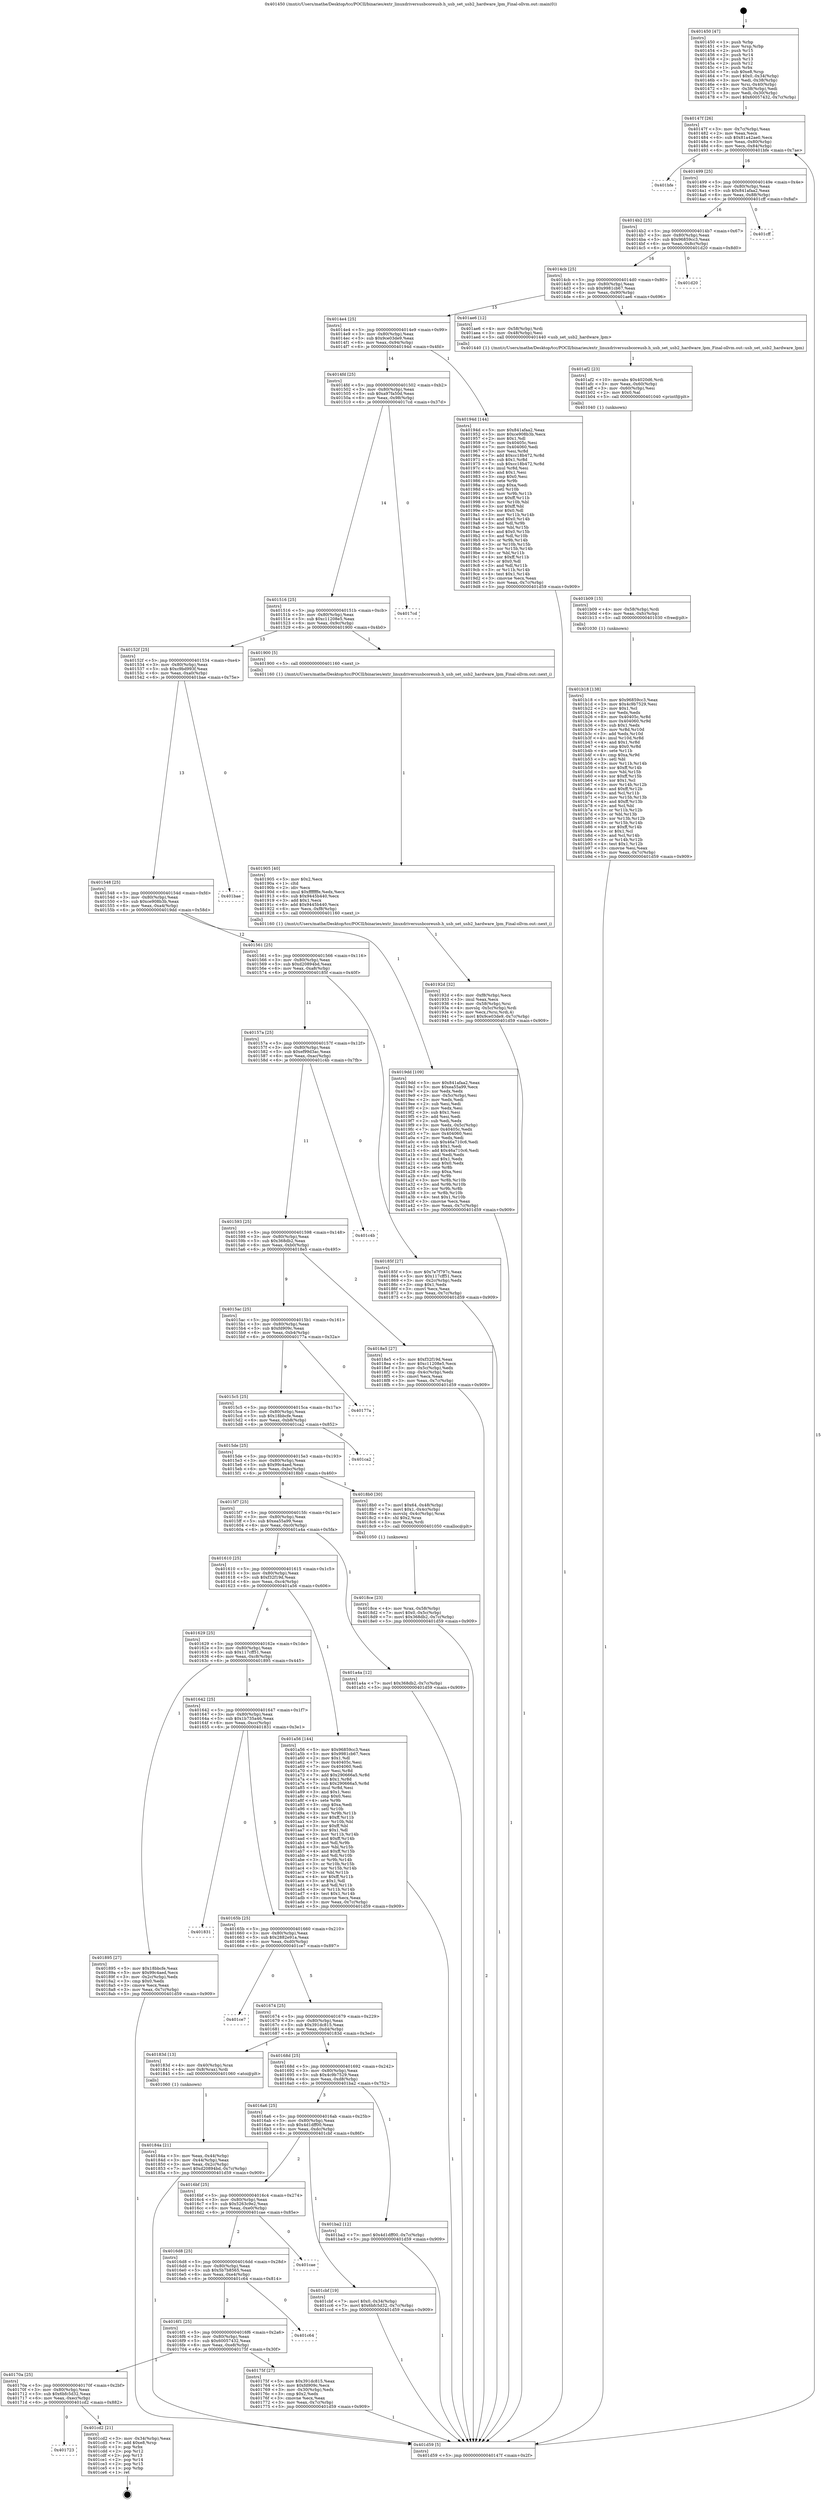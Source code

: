 digraph "0x401450" {
  label = "0x401450 (/mnt/c/Users/mathe/Desktop/tcc/POCII/binaries/extr_linuxdriversusbcoreusb.h_usb_set_usb2_hardware_lpm_Final-ollvm.out::main(0))"
  labelloc = "t"
  node[shape=record]

  Entry [label="",width=0.3,height=0.3,shape=circle,fillcolor=black,style=filled]
  "0x40147f" [label="{
     0x40147f [26]\l
     | [instrs]\l
     &nbsp;&nbsp;0x40147f \<+3\>: mov -0x7c(%rbp),%eax\l
     &nbsp;&nbsp;0x401482 \<+2\>: mov %eax,%ecx\l
     &nbsp;&nbsp;0x401484 \<+6\>: sub $0x81a42ae0,%ecx\l
     &nbsp;&nbsp;0x40148a \<+3\>: mov %eax,-0x80(%rbp)\l
     &nbsp;&nbsp;0x40148d \<+6\>: mov %ecx,-0x84(%rbp)\l
     &nbsp;&nbsp;0x401493 \<+6\>: je 0000000000401bfe \<main+0x7ae\>\l
  }"]
  "0x401bfe" [label="{
     0x401bfe\l
  }", style=dashed]
  "0x401499" [label="{
     0x401499 [25]\l
     | [instrs]\l
     &nbsp;&nbsp;0x401499 \<+5\>: jmp 000000000040149e \<main+0x4e\>\l
     &nbsp;&nbsp;0x40149e \<+3\>: mov -0x80(%rbp),%eax\l
     &nbsp;&nbsp;0x4014a1 \<+5\>: sub $0x841afaa2,%eax\l
     &nbsp;&nbsp;0x4014a6 \<+6\>: mov %eax,-0x88(%rbp)\l
     &nbsp;&nbsp;0x4014ac \<+6\>: je 0000000000401cff \<main+0x8af\>\l
  }"]
  Exit [label="",width=0.3,height=0.3,shape=circle,fillcolor=black,style=filled,peripheries=2]
  "0x401cff" [label="{
     0x401cff\l
  }", style=dashed]
  "0x4014b2" [label="{
     0x4014b2 [25]\l
     | [instrs]\l
     &nbsp;&nbsp;0x4014b2 \<+5\>: jmp 00000000004014b7 \<main+0x67\>\l
     &nbsp;&nbsp;0x4014b7 \<+3\>: mov -0x80(%rbp),%eax\l
     &nbsp;&nbsp;0x4014ba \<+5\>: sub $0x96859cc3,%eax\l
     &nbsp;&nbsp;0x4014bf \<+6\>: mov %eax,-0x8c(%rbp)\l
     &nbsp;&nbsp;0x4014c5 \<+6\>: je 0000000000401d20 \<main+0x8d0\>\l
  }"]
  "0x401723" [label="{
     0x401723\l
  }", style=dashed]
  "0x401d20" [label="{
     0x401d20\l
  }", style=dashed]
  "0x4014cb" [label="{
     0x4014cb [25]\l
     | [instrs]\l
     &nbsp;&nbsp;0x4014cb \<+5\>: jmp 00000000004014d0 \<main+0x80\>\l
     &nbsp;&nbsp;0x4014d0 \<+3\>: mov -0x80(%rbp),%eax\l
     &nbsp;&nbsp;0x4014d3 \<+5\>: sub $0x9981cb67,%eax\l
     &nbsp;&nbsp;0x4014d8 \<+6\>: mov %eax,-0x90(%rbp)\l
     &nbsp;&nbsp;0x4014de \<+6\>: je 0000000000401ae6 \<main+0x696\>\l
  }"]
  "0x401cd2" [label="{
     0x401cd2 [21]\l
     | [instrs]\l
     &nbsp;&nbsp;0x401cd2 \<+3\>: mov -0x34(%rbp),%eax\l
     &nbsp;&nbsp;0x401cd5 \<+7\>: add $0xe8,%rsp\l
     &nbsp;&nbsp;0x401cdc \<+1\>: pop %rbx\l
     &nbsp;&nbsp;0x401cdd \<+2\>: pop %r12\l
     &nbsp;&nbsp;0x401cdf \<+2\>: pop %r13\l
     &nbsp;&nbsp;0x401ce1 \<+2\>: pop %r14\l
     &nbsp;&nbsp;0x401ce3 \<+2\>: pop %r15\l
     &nbsp;&nbsp;0x401ce5 \<+1\>: pop %rbp\l
     &nbsp;&nbsp;0x401ce6 \<+1\>: ret\l
  }"]
  "0x401ae6" [label="{
     0x401ae6 [12]\l
     | [instrs]\l
     &nbsp;&nbsp;0x401ae6 \<+4\>: mov -0x58(%rbp),%rdi\l
     &nbsp;&nbsp;0x401aea \<+3\>: mov -0x48(%rbp),%esi\l
     &nbsp;&nbsp;0x401aed \<+5\>: call 0000000000401440 \<usb_set_usb2_hardware_lpm\>\l
     | [calls]\l
     &nbsp;&nbsp;0x401440 \{1\} (/mnt/c/Users/mathe/Desktop/tcc/POCII/binaries/extr_linuxdriversusbcoreusb.h_usb_set_usb2_hardware_lpm_Final-ollvm.out::usb_set_usb2_hardware_lpm)\l
  }"]
  "0x4014e4" [label="{
     0x4014e4 [25]\l
     | [instrs]\l
     &nbsp;&nbsp;0x4014e4 \<+5\>: jmp 00000000004014e9 \<main+0x99\>\l
     &nbsp;&nbsp;0x4014e9 \<+3\>: mov -0x80(%rbp),%eax\l
     &nbsp;&nbsp;0x4014ec \<+5\>: sub $0x9ce03de9,%eax\l
     &nbsp;&nbsp;0x4014f1 \<+6\>: mov %eax,-0x94(%rbp)\l
     &nbsp;&nbsp;0x4014f7 \<+6\>: je 000000000040194d \<main+0x4fd\>\l
  }"]
  "0x401b18" [label="{
     0x401b18 [138]\l
     | [instrs]\l
     &nbsp;&nbsp;0x401b18 \<+5\>: mov $0x96859cc3,%eax\l
     &nbsp;&nbsp;0x401b1d \<+5\>: mov $0x4c9b7529,%esi\l
     &nbsp;&nbsp;0x401b22 \<+2\>: mov $0x1,%cl\l
     &nbsp;&nbsp;0x401b24 \<+2\>: xor %edx,%edx\l
     &nbsp;&nbsp;0x401b26 \<+8\>: mov 0x40405c,%r8d\l
     &nbsp;&nbsp;0x401b2e \<+8\>: mov 0x404060,%r9d\l
     &nbsp;&nbsp;0x401b36 \<+3\>: sub $0x1,%edx\l
     &nbsp;&nbsp;0x401b39 \<+3\>: mov %r8d,%r10d\l
     &nbsp;&nbsp;0x401b3c \<+3\>: add %edx,%r10d\l
     &nbsp;&nbsp;0x401b3f \<+4\>: imul %r10d,%r8d\l
     &nbsp;&nbsp;0x401b43 \<+4\>: and $0x1,%r8d\l
     &nbsp;&nbsp;0x401b47 \<+4\>: cmp $0x0,%r8d\l
     &nbsp;&nbsp;0x401b4b \<+4\>: sete %r11b\l
     &nbsp;&nbsp;0x401b4f \<+4\>: cmp $0xa,%r9d\l
     &nbsp;&nbsp;0x401b53 \<+3\>: setl %bl\l
     &nbsp;&nbsp;0x401b56 \<+3\>: mov %r11b,%r14b\l
     &nbsp;&nbsp;0x401b59 \<+4\>: xor $0xff,%r14b\l
     &nbsp;&nbsp;0x401b5d \<+3\>: mov %bl,%r15b\l
     &nbsp;&nbsp;0x401b60 \<+4\>: xor $0xff,%r15b\l
     &nbsp;&nbsp;0x401b64 \<+3\>: xor $0x1,%cl\l
     &nbsp;&nbsp;0x401b67 \<+3\>: mov %r14b,%r12b\l
     &nbsp;&nbsp;0x401b6a \<+4\>: and $0xff,%r12b\l
     &nbsp;&nbsp;0x401b6e \<+3\>: and %cl,%r11b\l
     &nbsp;&nbsp;0x401b71 \<+3\>: mov %r15b,%r13b\l
     &nbsp;&nbsp;0x401b74 \<+4\>: and $0xff,%r13b\l
     &nbsp;&nbsp;0x401b78 \<+2\>: and %cl,%bl\l
     &nbsp;&nbsp;0x401b7a \<+3\>: or %r11b,%r12b\l
     &nbsp;&nbsp;0x401b7d \<+3\>: or %bl,%r13b\l
     &nbsp;&nbsp;0x401b80 \<+3\>: xor %r13b,%r12b\l
     &nbsp;&nbsp;0x401b83 \<+3\>: or %r15b,%r14b\l
     &nbsp;&nbsp;0x401b86 \<+4\>: xor $0xff,%r14b\l
     &nbsp;&nbsp;0x401b8a \<+3\>: or $0x1,%cl\l
     &nbsp;&nbsp;0x401b8d \<+3\>: and %cl,%r14b\l
     &nbsp;&nbsp;0x401b90 \<+3\>: or %r14b,%r12b\l
     &nbsp;&nbsp;0x401b93 \<+4\>: test $0x1,%r12b\l
     &nbsp;&nbsp;0x401b97 \<+3\>: cmovne %esi,%eax\l
     &nbsp;&nbsp;0x401b9a \<+3\>: mov %eax,-0x7c(%rbp)\l
     &nbsp;&nbsp;0x401b9d \<+5\>: jmp 0000000000401d59 \<main+0x909\>\l
  }"]
  "0x40194d" [label="{
     0x40194d [144]\l
     | [instrs]\l
     &nbsp;&nbsp;0x40194d \<+5\>: mov $0x841afaa2,%eax\l
     &nbsp;&nbsp;0x401952 \<+5\>: mov $0xce908b3b,%ecx\l
     &nbsp;&nbsp;0x401957 \<+2\>: mov $0x1,%dl\l
     &nbsp;&nbsp;0x401959 \<+7\>: mov 0x40405c,%esi\l
     &nbsp;&nbsp;0x401960 \<+7\>: mov 0x404060,%edi\l
     &nbsp;&nbsp;0x401967 \<+3\>: mov %esi,%r8d\l
     &nbsp;&nbsp;0x40196a \<+7\>: add $0xcc18b472,%r8d\l
     &nbsp;&nbsp;0x401971 \<+4\>: sub $0x1,%r8d\l
     &nbsp;&nbsp;0x401975 \<+7\>: sub $0xcc18b472,%r8d\l
     &nbsp;&nbsp;0x40197c \<+4\>: imul %r8d,%esi\l
     &nbsp;&nbsp;0x401980 \<+3\>: and $0x1,%esi\l
     &nbsp;&nbsp;0x401983 \<+3\>: cmp $0x0,%esi\l
     &nbsp;&nbsp;0x401986 \<+4\>: sete %r9b\l
     &nbsp;&nbsp;0x40198a \<+3\>: cmp $0xa,%edi\l
     &nbsp;&nbsp;0x40198d \<+4\>: setl %r10b\l
     &nbsp;&nbsp;0x401991 \<+3\>: mov %r9b,%r11b\l
     &nbsp;&nbsp;0x401994 \<+4\>: xor $0xff,%r11b\l
     &nbsp;&nbsp;0x401998 \<+3\>: mov %r10b,%bl\l
     &nbsp;&nbsp;0x40199b \<+3\>: xor $0xff,%bl\l
     &nbsp;&nbsp;0x40199e \<+3\>: xor $0x0,%dl\l
     &nbsp;&nbsp;0x4019a1 \<+3\>: mov %r11b,%r14b\l
     &nbsp;&nbsp;0x4019a4 \<+4\>: and $0x0,%r14b\l
     &nbsp;&nbsp;0x4019a8 \<+3\>: and %dl,%r9b\l
     &nbsp;&nbsp;0x4019ab \<+3\>: mov %bl,%r15b\l
     &nbsp;&nbsp;0x4019ae \<+4\>: and $0x0,%r15b\l
     &nbsp;&nbsp;0x4019b2 \<+3\>: and %dl,%r10b\l
     &nbsp;&nbsp;0x4019b5 \<+3\>: or %r9b,%r14b\l
     &nbsp;&nbsp;0x4019b8 \<+3\>: or %r10b,%r15b\l
     &nbsp;&nbsp;0x4019bb \<+3\>: xor %r15b,%r14b\l
     &nbsp;&nbsp;0x4019be \<+3\>: or %bl,%r11b\l
     &nbsp;&nbsp;0x4019c1 \<+4\>: xor $0xff,%r11b\l
     &nbsp;&nbsp;0x4019c5 \<+3\>: or $0x0,%dl\l
     &nbsp;&nbsp;0x4019c8 \<+3\>: and %dl,%r11b\l
     &nbsp;&nbsp;0x4019cb \<+3\>: or %r11b,%r14b\l
     &nbsp;&nbsp;0x4019ce \<+4\>: test $0x1,%r14b\l
     &nbsp;&nbsp;0x4019d2 \<+3\>: cmovne %ecx,%eax\l
     &nbsp;&nbsp;0x4019d5 \<+3\>: mov %eax,-0x7c(%rbp)\l
     &nbsp;&nbsp;0x4019d8 \<+5\>: jmp 0000000000401d59 \<main+0x909\>\l
  }"]
  "0x4014fd" [label="{
     0x4014fd [25]\l
     | [instrs]\l
     &nbsp;&nbsp;0x4014fd \<+5\>: jmp 0000000000401502 \<main+0xb2\>\l
     &nbsp;&nbsp;0x401502 \<+3\>: mov -0x80(%rbp),%eax\l
     &nbsp;&nbsp;0x401505 \<+5\>: sub $0xa97fa50d,%eax\l
     &nbsp;&nbsp;0x40150a \<+6\>: mov %eax,-0x98(%rbp)\l
     &nbsp;&nbsp;0x401510 \<+6\>: je 00000000004017cd \<main+0x37d\>\l
  }"]
  "0x401b09" [label="{
     0x401b09 [15]\l
     | [instrs]\l
     &nbsp;&nbsp;0x401b09 \<+4\>: mov -0x58(%rbp),%rdi\l
     &nbsp;&nbsp;0x401b0d \<+6\>: mov %eax,-0xfc(%rbp)\l
     &nbsp;&nbsp;0x401b13 \<+5\>: call 0000000000401030 \<free@plt\>\l
     | [calls]\l
     &nbsp;&nbsp;0x401030 \{1\} (unknown)\l
  }"]
  "0x4017cd" [label="{
     0x4017cd\l
  }", style=dashed]
  "0x401516" [label="{
     0x401516 [25]\l
     | [instrs]\l
     &nbsp;&nbsp;0x401516 \<+5\>: jmp 000000000040151b \<main+0xcb\>\l
     &nbsp;&nbsp;0x40151b \<+3\>: mov -0x80(%rbp),%eax\l
     &nbsp;&nbsp;0x40151e \<+5\>: sub $0xc11208e5,%eax\l
     &nbsp;&nbsp;0x401523 \<+6\>: mov %eax,-0x9c(%rbp)\l
     &nbsp;&nbsp;0x401529 \<+6\>: je 0000000000401900 \<main+0x4b0\>\l
  }"]
  "0x401af2" [label="{
     0x401af2 [23]\l
     | [instrs]\l
     &nbsp;&nbsp;0x401af2 \<+10\>: movabs $0x4020d6,%rdi\l
     &nbsp;&nbsp;0x401afc \<+3\>: mov %eax,-0x60(%rbp)\l
     &nbsp;&nbsp;0x401aff \<+3\>: mov -0x60(%rbp),%esi\l
     &nbsp;&nbsp;0x401b02 \<+2\>: mov $0x0,%al\l
     &nbsp;&nbsp;0x401b04 \<+5\>: call 0000000000401040 \<printf@plt\>\l
     | [calls]\l
     &nbsp;&nbsp;0x401040 \{1\} (unknown)\l
  }"]
  "0x401900" [label="{
     0x401900 [5]\l
     | [instrs]\l
     &nbsp;&nbsp;0x401900 \<+5\>: call 0000000000401160 \<next_i\>\l
     | [calls]\l
     &nbsp;&nbsp;0x401160 \{1\} (/mnt/c/Users/mathe/Desktop/tcc/POCII/binaries/extr_linuxdriversusbcoreusb.h_usb_set_usb2_hardware_lpm_Final-ollvm.out::next_i)\l
  }"]
  "0x40152f" [label="{
     0x40152f [25]\l
     | [instrs]\l
     &nbsp;&nbsp;0x40152f \<+5\>: jmp 0000000000401534 \<main+0xe4\>\l
     &nbsp;&nbsp;0x401534 \<+3\>: mov -0x80(%rbp),%eax\l
     &nbsp;&nbsp;0x401537 \<+5\>: sub $0xc9bd993f,%eax\l
     &nbsp;&nbsp;0x40153c \<+6\>: mov %eax,-0xa0(%rbp)\l
     &nbsp;&nbsp;0x401542 \<+6\>: je 0000000000401bae \<main+0x75e\>\l
  }"]
  "0x40192d" [label="{
     0x40192d [32]\l
     | [instrs]\l
     &nbsp;&nbsp;0x40192d \<+6\>: mov -0xf8(%rbp),%ecx\l
     &nbsp;&nbsp;0x401933 \<+3\>: imul %eax,%ecx\l
     &nbsp;&nbsp;0x401936 \<+4\>: mov -0x58(%rbp),%rsi\l
     &nbsp;&nbsp;0x40193a \<+4\>: movslq -0x5c(%rbp),%rdi\l
     &nbsp;&nbsp;0x40193e \<+3\>: mov %ecx,(%rsi,%rdi,4)\l
     &nbsp;&nbsp;0x401941 \<+7\>: movl $0x9ce03de9,-0x7c(%rbp)\l
     &nbsp;&nbsp;0x401948 \<+5\>: jmp 0000000000401d59 \<main+0x909\>\l
  }"]
  "0x401bae" [label="{
     0x401bae\l
  }", style=dashed]
  "0x401548" [label="{
     0x401548 [25]\l
     | [instrs]\l
     &nbsp;&nbsp;0x401548 \<+5\>: jmp 000000000040154d \<main+0xfd\>\l
     &nbsp;&nbsp;0x40154d \<+3\>: mov -0x80(%rbp),%eax\l
     &nbsp;&nbsp;0x401550 \<+5\>: sub $0xce908b3b,%eax\l
     &nbsp;&nbsp;0x401555 \<+6\>: mov %eax,-0xa4(%rbp)\l
     &nbsp;&nbsp;0x40155b \<+6\>: je 00000000004019dd \<main+0x58d\>\l
  }"]
  "0x401905" [label="{
     0x401905 [40]\l
     | [instrs]\l
     &nbsp;&nbsp;0x401905 \<+5\>: mov $0x2,%ecx\l
     &nbsp;&nbsp;0x40190a \<+1\>: cltd\l
     &nbsp;&nbsp;0x40190b \<+2\>: idiv %ecx\l
     &nbsp;&nbsp;0x40190d \<+6\>: imul $0xfffffffe,%edx,%ecx\l
     &nbsp;&nbsp;0x401913 \<+6\>: sub $0x9445b440,%ecx\l
     &nbsp;&nbsp;0x401919 \<+3\>: add $0x1,%ecx\l
     &nbsp;&nbsp;0x40191c \<+6\>: add $0x9445b440,%ecx\l
     &nbsp;&nbsp;0x401922 \<+6\>: mov %ecx,-0xf8(%rbp)\l
     &nbsp;&nbsp;0x401928 \<+5\>: call 0000000000401160 \<next_i\>\l
     | [calls]\l
     &nbsp;&nbsp;0x401160 \{1\} (/mnt/c/Users/mathe/Desktop/tcc/POCII/binaries/extr_linuxdriversusbcoreusb.h_usb_set_usb2_hardware_lpm_Final-ollvm.out::next_i)\l
  }"]
  "0x4019dd" [label="{
     0x4019dd [109]\l
     | [instrs]\l
     &nbsp;&nbsp;0x4019dd \<+5\>: mov $0x841afaa2,%eax\l
     &nbsp;&nbsp;0x4019e2 \<+5\>: mov $0xea55a99,%ecx\l
     &nbsp;&nbsp;0x4019e7 \<+2\>: xor %edx,%edx\l
     &nbsp;&nbsp;0x4019e9 \<+3\>: mov -0x5c(%rbp),%esi\l
     &nbsp;&nbsp;0x4019ec \<+2\>: mov %edx,%edi\l
     &nbsp;&nbsp;0x4019ee \<+2\>: sub %esi,%edi\l
     &nbsp;&nbsp;0x4019f0 \<+2\>: mov %edx,%esi\l
     &nbsp;&nbsp;0x4019f2 \<+3\>: sub $0x1,%esi\l
     &nbsp;&nbsp;0x4019f5 \<+2\>: add %esi,%edi\l
     &nbsp;&nbsp;0x4019f7 \<+2\>: sub %edi,%edx\l
     &nbsp;&nbsp;0x4019f9 \<+3\>: mov %edx,-0x5c(%rbp)\l
     &nbsp;&nbsp;0x4019fc \<+7\>: mov 0x40405c,%edx\l
     &nbsp;&nbsp;0x401a03 \<+7\>: mov 0x404060,%esi\l
     &nbsp;&nbsp;0x401a0a \<+2\>: mov %edx,%edi\l
     &nbsp;&nbsp;0x401a0c \<+6\>: sub $0x46a710c6,%edi\l
     &nbsp;&nbsp;0x401a12 \<+3\>: sub $0x1,%edi\l
     &nbsp;&nbsp;0x401a15 \<+6\>: add $0x46a710c6,%edi\l
     &nbsp;&nbsp;0x401a1b \<+3\>: imul %edi,%edx\l
     &nbsp;&nbsp;0x401a1e \<+3\>: and $0x1,%edx\l
     &nbsp;&nbsp;0x401a21 \<+3\>: cmp $0x0,%edx\l
     &nbsp;&nbsp;0x401a24 \<+4\>: sete %r8b\l
     &nbsp;&nbsp;0x401a28 \<+3\>: cmp $0xa,%esi\l
     &nbsp;&nbsp;0x401a2b \<+4\>: setl %r9b\l
     &nbsp;&nbsp;0x401a2f \<+3\>: mov %r8b,%r10b\l
     &nbsp;&nbsp;0x401a32 \<+3\>: and %r9b,%r10b\l
     &nbsp;&nbsp;0x401a35 \<+3\>: xor %r9b,%r8b\l
     &nbsp;&nbsp;0x401a38 \<+3\>: or %r8b,%r10b\l
     &nbsp;&nbsp;0x401a3b \<+4\>: test $0x1,%r10b\l
     &nbsp;&nbsp;0x401a3f \<+3\>: cmovne %ecx,%eax\l
     &nbsp;&nbsp;0x401a42 \<+3\>: mov %eax,-0x7c(%rbp)\l
     &nbsp;&nbsp;0x401a45 \<+5\>: jmp 0000000000401d59 \<main+0x909\>\l
  }"]
  "0x401561" [label="{
     0x401561 [25]\l
     | [instrs]\l
     &nbsp;&nbsp;0x401561 \<+5\>: jmp 0000000000401566 \<main+0x116\>\l
     &nbsp;&nbsp;0x401566 \<+3\>: mov -0x80(%rbp),%eax\l
     &nbsp;&nbsp;0x401569 \<+5\>: sub $0xd20894bd,%eax\l
     &nbsp;&nbsp;0x40156e \<+6\>: mov %eax,-0xa8(%rbp)\l
     &nbsp;&nbsp;0x401574 \<+6\>: je 000000000040185f \<main+0x40f\>\l
  }"]
  "0x4018ce" [label="{
     0x4018ce [23]\l
     | [instrs]\l
     &nbsp;&nbsp;0x4018ce \<+4\>: mov %rax,-0x58(%rbp)\l
     &nbsp;&nbsp;0x4018d2 \<+7\>: movl $0x0,-0x5c(%rbp)\l
     &nbsp;&nbsp;0x4018d9 \<+7\>: movl $0x368db2,-0x7c(%rbp)\l
     &nbsp;&nbsp;0x4018e0 \<+5\>: jmp 0000000000401d59 \<main+0x909\>\l
  }"]
  "0x40185f" [label="{
     0x40185f [27]\l
     | [instrs]\l
     &nbsp;&nbsp;0x40185f \<+5\>: mov $0x7e7f797c,%eax\l
     &nbsp;&nbsp;0x401864 \<+5\>: mov $0x117cff51,%ecx\l
     &nbsp;&nbsp;0x401869 \<+3\>: mov -0x2c(%rbp),%edx\l
     &nbsp;&nbsp;0x40186c \<+3\>: cmp $0x1,%edx\l
     &nbsp;&nbsp;0x40186f \<+3\>: cmovl %ecx,%eax\l
     &nbsp;&nbsp;0x401872 \<+3\>: mov %eax,-0x7c(%rbp)\l
     &nbsp;&nbsp;0x401875 \<+5\>: jmp 0000000000401d59 \<main+0x909\>\l
  }"]
  "0x40157a" [label="{
     0x40157a [25]\l
     | [instrs]\l
     &nbsp;&nbsp;0x40157a \<+5\>: jmp 000000000040157f \<main+0x12f\>\l
     &nbsp;&nbsp;0x40157f \<+3\>: mov -0x80(%rbp),%eax\l
     &nbsp;&nbsp;0x401582 \<+5\>: sub $0xef99d3ac,%eax\l
     &nbsp;&nbsp;0x401587 \<+6\>: mov %eax,-0xac(%rbp)\l
     &nbsp;&nbsp;0x40158d \<+6\>: je 0000000000401c4b \<main+0x7fb\>\l
  }"]
  "0x40184a" [label="{
     0x40184a [21]\l
     | [instrs]\l
     &nbsp;&nbsp;0x40184a \<+3\>: mov %eax,-0x44(%rbp)\l
     &nbsp;&nbsp;0x40184d \<+3\>: mov -0x44(%rbp),%eax\l
     &nbsp;&nbsp;0x401850 \<+3\>: mov %eax,-0x2c(%rbp)\l
     &nbsp;&nbsp;0x401853 \<+7\>: movl $0xd20894bd,-0x7c(%rbp)\l
     &nbsp;&nbsp;0x40185a \<+5\>: jmp 0000000000401d59 \<main+0x909\>\l
  }"]
  "0x401c4b" [label="{
     0x401c4b\l
  }", style=dashed]
  "0x401593" [label="{
     0x401593 [25]\l
     | [instrs]\l
     &nbsp;&nbsp;0x401593 \<+5\>: jmp 0000000000401598 \<main+0x148\>\l
     &nbsp;&nbsp;0x401598 \<+3\>: mov -0x80(%rbp),%eax\l
     &nbsp;&nbsp;0x40159b \<+5\>: sub $0x368db2,%eax\l
     &nbsp;&nbsp;0x4015a0 \<+6\>: mov %eax,-0xb0(%rbp)\l
     &nbsp;&nbsp;0x4015a6 \<+6\>: je 00000000004018e5 \<main+0x495\>\l
  }"]
  "0x401450" [label="{
     0x401450 [47]\l
     | [instrs]\l
     &nbsp;&nbsp;0x401450 \<+1\>: push %rbp\l
     &nbsp;&nbsp;0x401451 \<+3\>: mov %rsp,%rbp\l
     &nbsp;&nbsp;0x401454 \<+2\>: push %r15\l
     &nbsp;&nbsp;0x401456 \<+2\>: push %r14\l
     &nbsp;&nbsp;0x401458 \<+2\>: push %r13\l
     &nbsp;&nbsp;0x40145a \<+2\>: push %r12\l
     &nbsp;&nbsp;0x40145c \<+1\>: push %rbx\l
     &nbsp;&nbsp;0x40145d \<+7\>: sub $0xe8,%rsp\l
     &nbsp;&nbsp;0x401464 \<+7\>: movl $0x0,-0x34(%rbp)\l
     &nbsp;&nbsp;0x40146b \<+3\>: mov %edi,-0x38(%rbp)\l
     &nbsp;&nbsp;0x40146e \<+4\>: mov %rsi,-0x40(%rbp)\l
     &nbsp;&nbsp;0x401472 \<+3\>: mov -0x38(%rbp),%edi\l
     &nbsp;&nbsp;0x401475 \<+3\>: mov %edi,-0x30(%rbp)\l
     &nbsp;&nbsp;0x401478 \<+7\>: movl $0x60057432,-0x7c(%rbp)\l
  }"]
  "0x4018e5" [label="{
     0x4018e5 [27]\l
     | [instrs]\l
     &nbsp;&nbsp;0x4018e5 \<+5\>: mov $0xf32f19d,%eax\l
     &nbsp;&nbsp;0x4018ea \<+5\>: mov $0xc11208e5,%ecx\l
     &nbsp;&nbsp;0x4018ef \<+3\>: mov -0x5c(%rbp),%edx\l
     &nbsp;&nbsp;0x4018f2 \<+3\>: cmp -0x4c(%rbp),%edx\l
     &nbsp;&nbsp;0x4018f5 \<+3\>: cmovl %ecx,%eax\l
     &nbsp;&nbsp;0x4018f8 \<+3\>: mov %eax,-0x7c(%rbp)\l
     &nbsp;&nbsp;0x4018fb \<+5\>: jmp 0000000000401d59 \<main+0x909\>\l
  }"]
  "0x4015ac" [label="{
     0x4015ac [25]\l
     | [instrs]\l
     &nbsp;&nbsp;0x4015ac \<+5\>: jmp 00000000004015b1 \<main+0x161\>\l
     &nbsp;&nbsp;0x4015b1 \<+3\>: mov -0x80(%rbp),%eax\l
     &nbsp;&nbsp;0x4015b4 \<+5\>: sub $0xfd909c,%eax\l
     &nbsp;&nbsp;0x4015b9 \<+6\>: mov %eax,-0xb4(%rbp)\l
     &nbsp;&nbsp;0x4015bf \<+6\>: je 000000000040177a \<main+0x32a\>\l
  }"]
  "0x401d59" [label="{
     0x401d59 [5]\l
     | [instrs]\l
     &nbsp;&nbsp;0x401d59 \<+5\>: jmp 000000000040147f \<main+0x2f\>\l
  }"]
  "0x40177a" [label="{
     0x40177a\l
  }", style=dashed]
  "0x4015c5" [label="{
     0x4015c5 [25]\l
     | [instrs]\l
     &nbsp;&nbsp;0x4015c5 \<+5\>: jmp 00000000004015ca \<main+0x17a\>\l
     &nbsp;&nbsp;0x4015ca \<+3\>: mov -0x80(%rbp),%eax\l
     &nbsp;&nbsp;0x4015cd \<+5\>: sub $0x18bbcfe,%eax\l
     &nbsp;&nbsp;0x4015d2 \<+6\>: mov %eax,-0xb8(%rbp)\l
     &nbsp;&nbsp;0x4015d8 \<+6\>: je 0000000000401ca2 \<main+0x852\>\l
  }"]
  "0x40170a" [label="{
     0x40170a [25]\l
     | [instrs]\l
     &nbsp;&nbsp;0x40170a \<+5\>: jmp 000000000040170f \<main+0x2bf\>\l
     &nbsp;&nbsp;0x40170f \<+3\>: mov -0x80(%rbp),%eax\l
     &nbsp;&nbsp;0x401712 \<+5\>: sub $0x6bfc5d32,%eax\l
     &nbsp;&nbsp;0x401717 \<+6\>: mov %eax,-0xec(%rbp)\l
     &nbsp;&nbsp;0x40171d \<+6\>: je 0000000000401cd2 \<main+0x882\>\l
  }"]
  "0x401ca2" [label="{
     0x401ca2\l
  }", style=dashed]
  "0x4015de" [label="{
     0x4015de [25]\l
     | [instrs]\l
     &nbsp;&nbsp;0x4015de \<+5\>: jmp 00000000004015e3 \<main+0x193\>\l
     &nbsp;&nbsp;0x4015e3 \<+3\>: mov -0x80(%rbp),%eax\l
     &nbsp;&nbsp;0x4015e6 \<+5\>: sub $0x99c4aed,%eax\l
     &nbsp;&nbsp;0x4015eb \<+6\>: mov %eax,-0xbc(%rbp)\l
     &nbsp;&nbsp;0x4015f1 \<+6\>: je 00000000004018b0 \<main+0x460\>\l
  }"]
  "0x40175f" [label="{
     0x40175f [27]\l
     | [instrs]\l
     &nbsp;&nbsp;0x40175f \<+5\>: mov $0x391dc815,%eax\l
     &nbsp;&nbsp;0x401764 \<+5\>: mov $0xfd909c,%ecx\l
     &nbsp;&nbsp;0x401769 \<+3\>: mov -0x30(%rbp),%edx\l
     &nbsp;&nbsp;0x40176c \<+3\>: cmp $0x2,%edx\l
     &nbsp;&nbsp;0x40176f \<+3\>: cmovne %ecx,%eax\l
     &nbsp;&nbsp;0x401772 \<+3\>: mov %eax,-0x7c(%rbp)\l
     &nbsp;&nbsp;0x401775 \<+5\>: jmp 0000000000401d59 \<main+0x909\>\l
  }"]
  "0x4018b0" [label="{
     0x4018b0 [30]\l
     | [instrs]\l
     &nbsp;&nbsp;0x4018b0 \<+7\>: movl $0x64,-0x48(%rbp)\l
     &nbsp;&nbsp;0x4018b7 \<+7\>: movl $0x1,-0x4c(%rbp)\l
     &nbsp;&nbsp;0x4018be \<+4\>: movslq -0x4c(%rbp),%rax\l
     &nbsp;&nbsp;0x4018c2 \<+4\>: shl $0x2,%rax\l
     &nbsp;&nbsp;0x4018c6 \<+3\>: mov %rax,%rdi\l
     &nbsp;&nbsp;0x4018c9 \<+5\>: call 0000000000401050 \<malloc@plt\>\l
     | [calls]\l
     &nbsp;&nbsp;0x401050 \{1\} (unknown)\l
  }"]
  "0x4015f7" [label="{
     0x4015f7 [25]\l
     | [instrs]\l
     &nbsp;&nbsp;0x4015f7 \<+5\>: jmp 00000000004015fc \<main+0x1ac\>\l
     &nbsp;&nbsp;0x4015fc \<+3\>: mov -0x80(%rbp),%eax\l
     &nbsp;&nbsp;0x4015ff \<+5\>: sub $0xea55a99,%eax\l
     &nbsp;&nbsp;0x401604 \<+6\>: mov %eax,-0xc0(%rbp)\l
     &nbsp;&nbsp;0x40160a \<+6\>: je 0000000000401a4a \<main+0x5fa\>\l
  }"]
  "0x4016f1" [label="{
     0x4016f1 [25]\l
     | [instrs]\l
     &nbsp;&nbsp;0x4016f1 \<+5\>: jmp 00000000004016f6 \<main+0x2a6\>\l
     &nbsp;&nbsp;0x4016f6 \<+3\>: mov -0x80(%rbp),%eax\l
     &nbsp;&nbsp;0x4016f9 \<+5\>: sub $0x60057432,%eax\l
     &nbsp;&nbsp;0x4016fe \<+6\>: mov %eax,-0xe8(%rbp)\l
     &nbsp;&nbsp;0x401704 \<+6\>: je 000000000040175f \<main+0x30f\>\l
  }"]
  "0x401a4a" [label="{
     0x401a4a [12]\l
     | [instrs]\l
     &nbsp;&nbsp;0x401a4a \<+7\>: movl $0x368db2,-0x7c(%rbp)\l
     &nbsp;&nbsp;0x401a51 \<+5\>: jmp 0000000000401d59 \<main+0x909\>\l
  }"]
  "0x401610" [label="{
     0x401610 [25]\l
     | [instrs]\l
     &nbsp;&nbsp;0x401610 \<+5\>: jmp 0000000000401615 \<main+0x1c5\>\l
     &nbsp;&nbsp;0x401615 \<+3\>: mov -0x80(%rbp),%eax\l
     &nbsp;&nbsp;0x401618 \<+5\>: sub $0xf32f19d,%eax\l
     &nbsp;&nbsp;0x40161d \<+6\>: mov %eax,-0xc4(%rbp)\l
     &nbsp;&nbsp;0x401623 \<+6\>: je 0000000000401a56 \<main+0x606\>\l
  }"]
  "0x401c64" [label="{
     0x401c64\l
  }", style=dashed]
  "0x401a56" [label="{
     0x401a56 [144]\l
     | [instrs]\l
     &nbsp;&nbsp;0x401a56 \<+5\>: mov $0x96859cc3,%eax\l
     &nbsp;&nbsp;0x401a5b \<+5\>: mov $0x9981cb67,%ecx\l
     &nbsp;&nbsp;0x401a60 \<+2\>: mov $0x1,%dl\l
     &nbsp;&nbsp;0x401a62 \<+7\>: mov 0x40405c,%esi\l
     &nbsp;&nbsp;0x401a69 \<+7\>: mov 0x404060,%edi\l
     &nbsp;&nbsp;0x401a70 \<+3\>: mov %esi,%r8d\l
     &nbsp;&nbsp;0x401a73 \<+7\>: add $0x290666a5,%r8d\l
     &nbsp;&nbsp;0x401a7a \<+4\>: sub $0x1,%r8d\l
     &nbsp;&nbsp;0x401a7e \<+7\>: sub $0x290666a5,%r8d\l
     &nbsp;&nbsp;0x401a85 \<+4\>: imul %r8d,%esi\l
     &nbsp;&nbsp;0x401a89 \<+3\>: and $0x1,%esi\l
     &nbsp;&nbsp;0x401a8c \<+3\>: cmp $0x0,%esi\l
     &nbsp;&nbsp;0x401a8f \<+4\>: sete %r9b\l
     &nbsp;&nbsp;0x401a93 \<+3\>: cmp $0xa,%edi\l
     &nbsp;&nbsp;0x401a96 \<+4\>: setl %r10b\l
     &nbsp;&nbsp;0x401a9a \<+3\>: mov %r9b,%r11b\l
     &nbsp;&nbsp;0x401a9d \<+4\>: xor $0xff,%r11b\l
     &nbsp;&nbsp;0x401aa1 \<+3\>: mov %r10b,%bl\l
     &nbsp;&nbsp;0x401aa4 \<+3\>: xor $0xff,%bl\l
     &nbsp;&nbsp;0x401aa7 \<+3\>: xor $0x1,%dl\l
     &nbsp;&nbsp;0x401aaa \<+3\>: mov %r11b,%r14b\l
     &nbsp;&nbsp;0x401aad \<+4\>: and $0xff,%r14b\l
     &nbsp;&nbsp;0x401ab1 \<+3\>: and %dl,%r9b\l
     &nbsp;&nbsp;0x401ab4 \<+3\>: mov %bl,%r15b\l
     &nbsp;&nbsp;0x401ab7 \<+4\>: and $0xff,%r15b\l
     &nbsp;&nbsp;0x401abb \<+3\>: and %dl,%r10b\l
     &nbsp;&nbsp;0x401abe \<+3\>: or %r9b,%r14b\l
     &nbsp;&nbsp;0x401ac1 \<+3\>: or %r10b,%r15b\l
     &nbsp;&nbsp;0x401ac4 \<+3\>: xor %r15b,%r14b\l
     &nbsp;&nbsp;0x401ac7 \<+3\>: or %bl,%r11b\l
     &nbsp;&nbsp;0x401aca \<+4\>: xor $0xff,%r11b\l
     &nbsp;&nbsp;0x401ace \<+3\>: or $0x1,%dl\l
     &nbsp;&nbsp;0x401ad1 \<+3\>: and %dl,%r11b\l
     &nbsp;&nbsp;0x401ad4 \<+3\>: or %r11b,%r14b\l
     &nbsp;&nbsp;0x401ad7 \<+4\>: test $0x1,%r14b\l
     &nbsp;&nbsp;0x401adb \<+3\>: cmovne %ecx,%eax\l
     &nbsp;&nbsp;0x401ade \<+3\>: mov %eax,-0x7c(%rbp)\l
     &nbsp;&nbsp;0x401ae1 \<+5\>: jmp 0000000000401d59 \<main+0x909\>\l
  }"]
  "0x401629" [label="{
     0x401629 [25]\l
     | [instrs]\l
     &nbsp;&nbsp;0x401629 \<+5\>: jmp 000000000040162e \<main+0x1de\>\l
     &nbsp;&nbsp;0x40162e \<+3\>: mov -0x80(%rbp),%eax\l
     &nbsp;&nbsp;0x401631 \<+5\>: sub $0x117cff51,%eax\l
     &nbsp;&nbsp;0x401636 \<+6\>: mov %eax,-0xc8(%rbp)\l
     &nbsp;&nbsp;0x40163c \<+6\>: je 0000000000401895 \<main+0x445\>\l
  }"]
  "0x4016d8" [label="{
     0x4016d8 [25]\l
     | [instrs]\l
     &nbsp;&nbsp;0x4016d8 \<+5\>: jmp 00000000004016dd \<main+0x28d\>\l
     &nbsp;&nbsp;0x4016dd \<+3\>: mov -0x80(%rbp),%eax\l
     &nbsp;&nbsp;0x4016e0 \<+5\>: sub $0x5b7b8565,%eax\l
     &nbsp;&nbsp;0x4016e5 \<+6\>: mov %eax,-0xe4(%rbp)\l
     &nbsp;&nbsp;0x4016eb \<+6\>: je 0000000000401c64 \<main+0x814\>\l
  }"]
  "0x401895" [label="{
     0x401895 [27]\l
     | [instrs]\l
     &nbsp;&nbsp;0x401895 \<+5\>: mov $0x18bbcfe,%eax\l
     &nbsp;&nbsp;0x40189a \<+5\>: mov $0x99c4aed,%ecx\l
     &nbsp;&nbsp;0x40189f \<+3\>: mov -0x2c(%rbp),%edx\l
     &nbsp;&nbsp;0x4018a2 \<+3\>: cmp $0x0,%edx\l
     &nbsp;&nbsp;0x4018a5 \<+3\>: cmove %ecx,%eax\l
     &nbsp;&nbsp;0x4018a8 \<+3\>: mov %eax,-0x7c(%rbp)\l
     &nbsp;&nbsp;0x4018ab \<+5\>: jmp 0000000000401d59 \<main+0x909\>\l
  }"]
  "0x401642" [label="{
     0x401642 [25]\l
     | [instrs]\l
     &nbsp;&nbsp;0x401642 \<+5\>: jmp 0000000000401647 \<main+0x1f7\>\l
     &nbsp;&nbsp;0x401647 \<+3\>: mov -0x80(%rbp),%eax\l
     &nbsp;&nbsp;0x40164a \<+5\>: sub $0x1b735a46,%eax\l
     &nbsp;&nbsp;0x40164f \<+6\>: mov %eax,-0xcc(%rbp)\l
     &nbsp;&nbsp;0x401655 \<+6\>: je 0000000000401831 \<main+0x3e1\>\l
  }"]
  "0x401cae" [label="{
     0x401cae\l
  }", style=dashed]
  "0x401831" [label="{
     0x401831\l
  }", style=dashed]
  "0x40165b" [label="{
     0x40165b [25]\l
     | [instrs]\l
     &nbsp;&nbsp;0x40165b \<+5\>: jmp 0000000000401660 \<main+0x210\>\l
     &nbsp;&nbsp;0x401660 \<+3\>: mov -0x80(%rbp),%eax\l
     &nbsp;&nbsp;0x401663 \<+5\>: sub $0x2882e91a,%eax\l
     &nbsp;&nbsp;0x401668 \<+6\>: mov %eax,-0xd0(%rbp)\l
     &nbsp;&nbsp;0x40166e \<+6\>: je 0000000000401ce7 \<main+0x897\>\l
  }"]
  "0x4016bf" [label="{
     0x4016bf [25]\l
     | [instrs]\l
     &nbsp;&nbsp;0x4016bf \<+5\>: jmp 00000000004016c4 \<main+0x274\>\l
     &nbsp;&nbsp;0x4016c4 \<+3\>: mov -0x80(%rbp),%eax\l
     &nbsp;&nbsp;0x4016c7 \<+5\>: sub $0x5263c9e2,%eax\l
     &nbsp;&nbsp;0x4016cc \<+6\>: mov %eax,-0xe0(%rbp)\l
     &nbsp;&nbsp;0x4016d2 \<+6\>: je 0000000000401cae \<main+0x85e\>\l
  }"]
  "0x401ce7" [label="{
     0x401ce7\l
  }", style=dashed]
  "0x401674" [label="{
     0x401674 [25]\l
     | [instrs]\l
     &nbsp;&nbsp;0x401674 \<+5\>: jmp 0000000000401679 \<main+0x229\>\l
     &nbsp;&nbsp;0x401679 \<+3\>: mov -0x80(%rbp),%eax\l
     &nbsp;&nbsp;0x40167c \<+5\>: sub $0x391dc815,%eax\l
     &nbsp;&nbsp;0x401681 \<+6\>: mov %eax,-0xd4(%rbp)\l
     &nbsp;&nbsp;0x401687 \<+6\>: je 000000000040183d \<main+0x3ed\>\l
  }"]
  "0x401cbf" [label="{
     0x401cbf [19]\l
     | [instrs]\l
     &nbsp;&nbsp;0x401cbf \<+7\>: movl $0x0,-0x34(%rbp)\l
     &nbsp;&nbsp;0x401cc6 \<+7\>: movl $0x6bfc5d32,-0x7c(%rbp)\l
     &nbsp;&nbsp;0x401ccd \<+5\>: jmp 0000000000401d59 \<main+0x909\>\l
  }"]
  "0x40183d" [label="{
     0x40183d [13]\l
     | [instrs]\l
     &nbsp;&nbsp;0x40183d \<+4\>: mov -0x40(%rbp),%rax\l
     &nbsp;&nbsp;0x401841 \<+4\>: mov 0x8(%rax),%rdi\l
     &nbsp;&nbsp;0x401845 \<+5\>: call 0000000000401060 \<atoi@plt\>\l
     | [calls]\l
     &nbsp;&nbsp;0x401060 \{1\} (unknown)\l
  }"]
  "0x40168d" [label="{
     0x40168d [25]\l
     | [instrs]\l
     &nbsp;&nbsp;0x40168d \<+5\>: jmp 0000000000401692 \<main+0x242\>\l
     &nbsp;&nbsp;0x401692 \<+3\>: mov -0x80(%rbp),%eax\l
     &nbsp;&nbsp;0x401695 \<+5\>: sub $0x4c9b7529,%eax\l
     &nbsp;&nbsp;0x40169a \<+6\>: mov %eax,-0xd8(%rbp)\l
     &nbsp;&nbsp;0x4016a0 \<+6\>: je 0000000000401ba2 \<main+0x752\>\l
  }"]
  "0x4016a6" [label="{
     0x4016a6 [25]\l
     | [instrs]\l
     &nbsp;&nbsp;0x4016a6 \<+5\>: jmp 00000000004016ab \<main+0x25b\>\l
     &nbsp;&nbsp;0x4016ab \<+3\>: mov -0x80(%rbp),%eax\l
     &nbsp;&nbsp;0x4016ae \<+5\>: sub $0x4d1dff00,%eax\l
     &nbsp;&nbsp;0x4016b3 \<+6\>: mov %eax,-0xdc(%rbp)\l
     &nbsp;&nbsp;0x4016b9 \<+6\>: je 0000000000401cbf \<main+0x86f\>\l
  }"]
  "0x401ba2" [label="{
     0x401ba2 [12]\l
     | [instrs]\l
     &nbsp;&nbsp;0x401ba2 \<+7\>: movl $0x4d1dff00,-0x7c(%rbp)\l
     &nbsp;&nbsp;0x401ba9 \<+5\>: jmp 0000000000401d59 \<main+0x909\>\l
  }"]
  Entry -> "0x401450" [label=" 1"]
  "0x40147f" -> "0x401bfe" [label=" 0"]
  "0x40147f" -> "0x401499" [label=" 16"]
  "0x401cd2" -> Exit [label=" 1"]
  "0x401499" -> "0x401cff" [label=" 0"]
  "0x401499" -> "0x4014b2" [label=" 16"]
  "0x40170a" -> "0x401723" [label=" 0"]
  "0x4014b2" -> "0x401d20" [label=" 0"]
  "0x4014b2" -> "0x4014cb" [label=" 16"]
  "0x40170a" -> "0x401cd2" [label=" 1"]
  "0x4014cb" -> "0x401ae6" [label=" 1"]
  "0x4014cb" -> "0x4014e4" [label=" 15"]
  "0x401cbf" -> "0x401d59" [label=" 1"]
  "0x4014e4" -> "0x40194d" [label=" 1"]
  "0x4014e4" -> "0x4014fd" [label=" 14"]
  "0x401ba2" -> "0x401d59" [label=" 1"]
  "0x4014fd" -> "0x4017cd" [label=" 0"]
  "0x4014fd" -> "0x401516" [label=" 14"]
  "0x401b18" -> "0x401d59" [label=" 1"]
  "0x401516" -> "0x401900" [label=" 1"]
  "0x401516" -> "0x40152f" [label=" 13"]
  "0x401b09" -> "0x401b18" [label=" 1"]
  "0x40152f" -> "0x401bae" [label=" 0"]
  "0x40152f" -> "0x401548" [label=" 13"]
  "0x401af2" -> "0x401b09" [label=" 1"]
  "0x401548" -> "0x4019dd" [label=" 1"]
  "0x401548" -> "0x401561" [label=" 12"]
  "0x401ae6" -> "0x401af2" [label=" 1"]
  "0x401561" -> "0x40185f" [label=" 1"]
  "0x401561" -> "0x40157a" [label=" 11"]
  "0x401a56" -> "0x401d59" [label=" 1"]
  "0x40157a" -> "0x401c4b" [label=" 0"]
  "0x40157a" -> "0x401593" [label=" 11"]
  "0x401a4a" -> "0x401d59" [label=" 1"]
  "0x401593" -> "0x4018e5" [label=" 2"]
  "0x401593" -> "0x4015ac" [label=" 9"]
  "0x4019dd" -> "0x401d59" [label=" 1"]
  "0x4015ac" -> "0x40177a" [label=" 0"]
  "0x4015ac" -> "0x4015c5" [label=" 9"]
  "0x40194d" -> "0x401d59" [label=" 1"]
  "0x4015c5" -> "0x401ca2" [label=" 0"]
  "0x4015c5" -> "0x4015de" [label=" 9"]
  "0x40192d" -> "0x401d59" [label=" 1"]
  "0x4015de" -> "0x4018b0" [label=" 1"]
  "0x4015de" -> "0x4015f7" [label=" 8"]
  "0x401905" -> "0x40192d" [label=" 1"]
  "0x4015f7" -> "0x401a4a" [label=" 1"]
  "0x4015f7" -> "0x401610" [label=" 7"]
  "0x4018e5" -> "0x401d59" [label=" 2"]
  "0x401610" -> "0x401a56" [label=" 1"]
  "0x401610" -> "0x401629" [label=" 6"]
  "0x4018ce" -> "0x401d59" [label=" 1"]
  "0x401629" -> "0x401895" [label=" 1"]
  "0x401629" -> "0x401642" [label=" 5"]
  "0x401895" -> "0x401d59" [label=" 1"]
  "0x401642" -> "0x401831" [label=" 0"]
  "0x401642" -> "0x40165b" [label=" 5"]
  "0x40185f" -> "0x401d59" [label=" 1"]
  "0x40165b" -> "0x401ce7" [label=" 0"]
  "0x40165b" -> "0x401674" [label=" 5"]
  "0x40183d" -> "0x40184a" [label=" 1"]
  "0x401674" -> "0x40183d" [label=" 1"]
  "0x401674" -> "0x40168d" [label=" 4"]
  "0x401d59" -> "0x40147f" [label=" 15"]
  "0x40168d" -> "0x401ba2" [label=" 1"]
  "0x40168d" -> "0x4016a6" [label=" 3"]
  "0x401450" -> "0x40147f" [label=" 1"]
  "0x4016a6" -> "0x401cbf" [label=" 1"]
  "0x4016a6" -> "0x4016bf" [label=" 2"]
  "0x40184a" -> "0x401d59" [label=" 1"]
  "0x4016bf" -> "0x401cae" [label=" 0"]
  "0x4016bf" -> "0x4016d8" [label=" 2"]
  "0x4018b0" -> "0x4018ce" [label=" 1"]
  "0x4016d8" -> "0x401c64" [label=" 0"]
  "0x4016d8" -> "0x4016f1" [label=" 2"]
  "0x401900" -> "0x401905" [label=" 1"]
  "0x4016f1" -> "0x40175f" [label=" 1"]
  "0x4016f1" -> "0x40170a" [label=" 1"]
  "0x40175f" -> "0x401d59" [label=" 1"]
}
